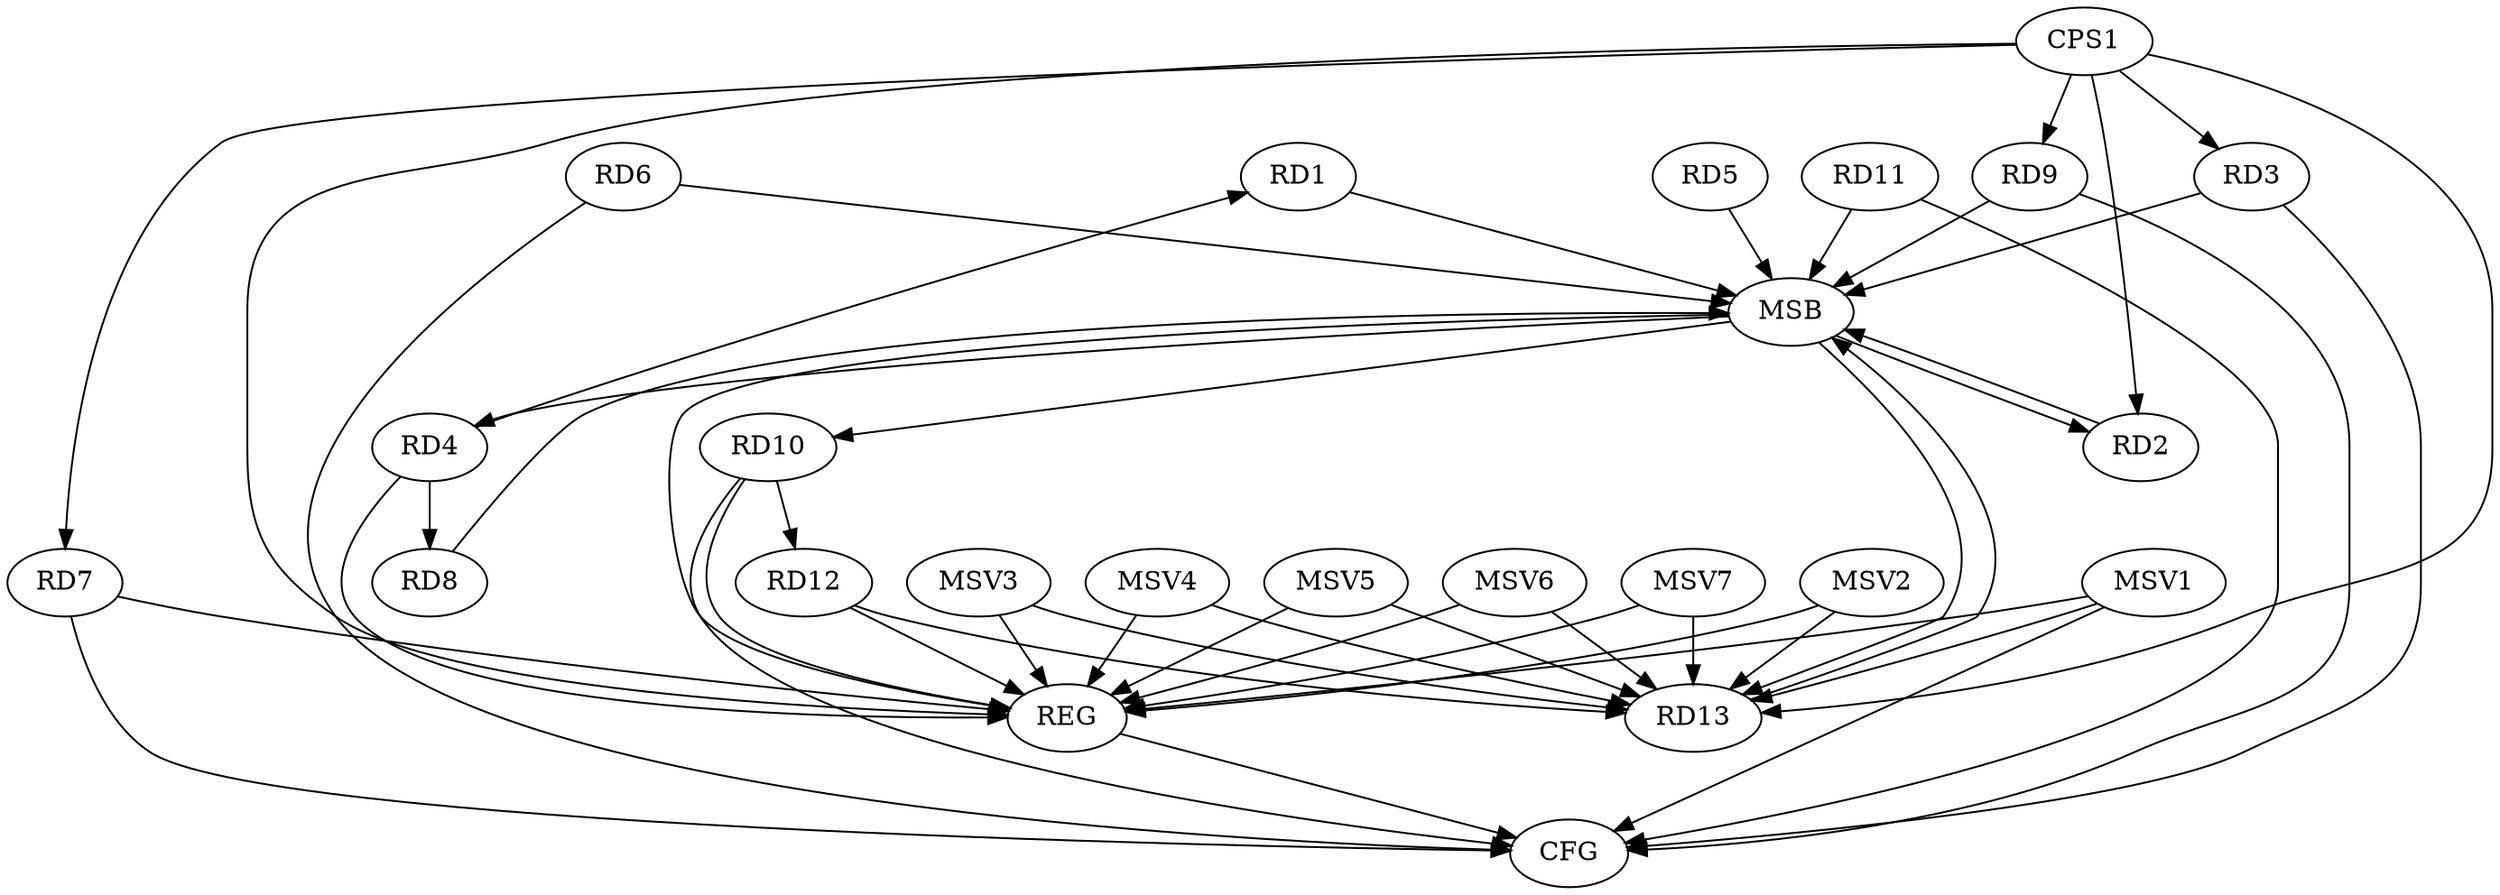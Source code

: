 strict digraph G {
  RD1 [ label="RD1" ];
  RD2 [ label="RD2" ];
  RD3 [ label="RD3" ];
  RD4 [ label="RD4" ];
  RD5 [ label="RD5" ];
  RD6 [ label="RD6" ];
  RD7 [ label="RD7" ];
  RD8 [ label="RD8" ];
  RD9 [ label="RD9" ];
  RD10 [ label="RD10" ];
  RD11 [ label="RD11" ];
  RD12 [ label="RD12" ];
  RD13 [ label="RD13" ];
  CPS1 [ label="CPS1" ];
  REG [ label="REG" ];
  MSB [ label="MSB" ];
  CFG [ label="CFG" ];
  MSV1 [ label="MSV1" ];
  MSV2 [ label="MSV2" ];
  MSV3 [ label="MSV3" ];
  MSV4 [ label="MSV4" ];
  MSV5 [ label="MSV5" ];
  MSV6 [ label="MSV6" ];
  MSV7 [ label="MSV7" ];
  RD4 -> RD1;
  RD4 -> RD8;
  RD10 -> RD12;
  RD12 -> RD13;
  CPS1 -> RD2;
  CPS1 -> RD3;
  CPS1 -> RD7;
  CPS1 -> RD9;
  CPS1 -> RD13;
  RD4 -> REG;
  RD7 -> REG;
  RD10 -> REG;
  RD12 -> REG;
  CPS1 -> REG;
  RD1 -> MSB;
  MSB -> RD4;
  MSB -> REG;
  RD2 -> MSB;
  RD3 -> MSB;
  RD5 -> MSB;
  MSB -> RD13;
  RD6 -> MSB;
  MSB -> RD2;
  RD8 -> MSB;
  RD9 -> MSB;
  RD11 -> MSB;
  MSB -> RD10;
  RD13 -> MSB;
  RD11 -> CFG;
  RD7 -> CFG;
  RD3 -> CFG;
  RD6 -> CFG;
  RD9 -> CFG;
  RD10 -> CFG;
  REG -> CFG;
  MSV1 -> RD13;
  MSV1 -> REG;
  MSV1 -> CFG;
  MSV2 -> RD13;
  MSV3 -> RD13;
  MSV2 -> REG;
  MSV3 -> REG;
  MSV4 -> RD13;
  MSV4 -> REG;
  MSV5 -> RD13;
  MSV6 -> RD13;
  MSV5 -> REG;
  MSV6 -> REG;
  MSV7 -> RD13;
  MSV7 -> REG;
}
